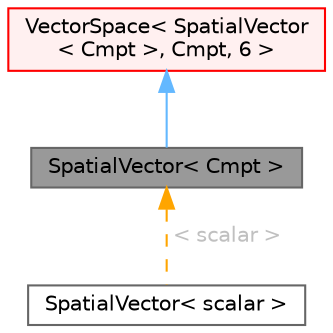 digraph "SpatialVector&lt; Cmpt &gt;"
{
 // LATEX_PDF_SIZE
  bgcolor="transparent";
  edge [fontname=Helvetica,fontsize=10,labelfontname=Helvetica,labelfontsize=10];
  node [fontname=Helvetica,fontsize=10,shape=box,height=0.2,width=0.4];
  Node1 [id="Node000001",label="SpatialVector\< Cmpt \>",height=0.2,width=0.4,color="gray40", fillcolor="grey60", style="filled", fontcolor="black",tooltip="Templated 3D spatial vector derived from VectorSpace used to represent the anglular and linear compon..."];
  Node2 -> Node1 [id="edge1_Node000001_Node000002",dir="back",color="steelblue1",style="solid",tooltip=" "];
  Node2 [id="Node000002",label="VectorSpace\< SpatialVector\l\< Cmpt \>, Cmpt, 6 \>",height=0.2,width=0.4,color="red", fillcolor="#FFF0F0", style="filled",URL="$classFoam_1_1VectorSpace.html",tooltip=" "];
  Node1 -> Node4 [id="edge2_Node000001_Node000004",dir="back",color="orange",style="dashed",tooltip=" ",label=" \< scalar \>",fontcolor="grey" ];
  Node4 [id="Node000004",label="SpatialVector\< scalar \>",height=0.2,width=0.4,color="gray40", fillcolor="white", style="filled",URL="$classFoam_1_1SpatialVector.html",tooltip=" "];
}
